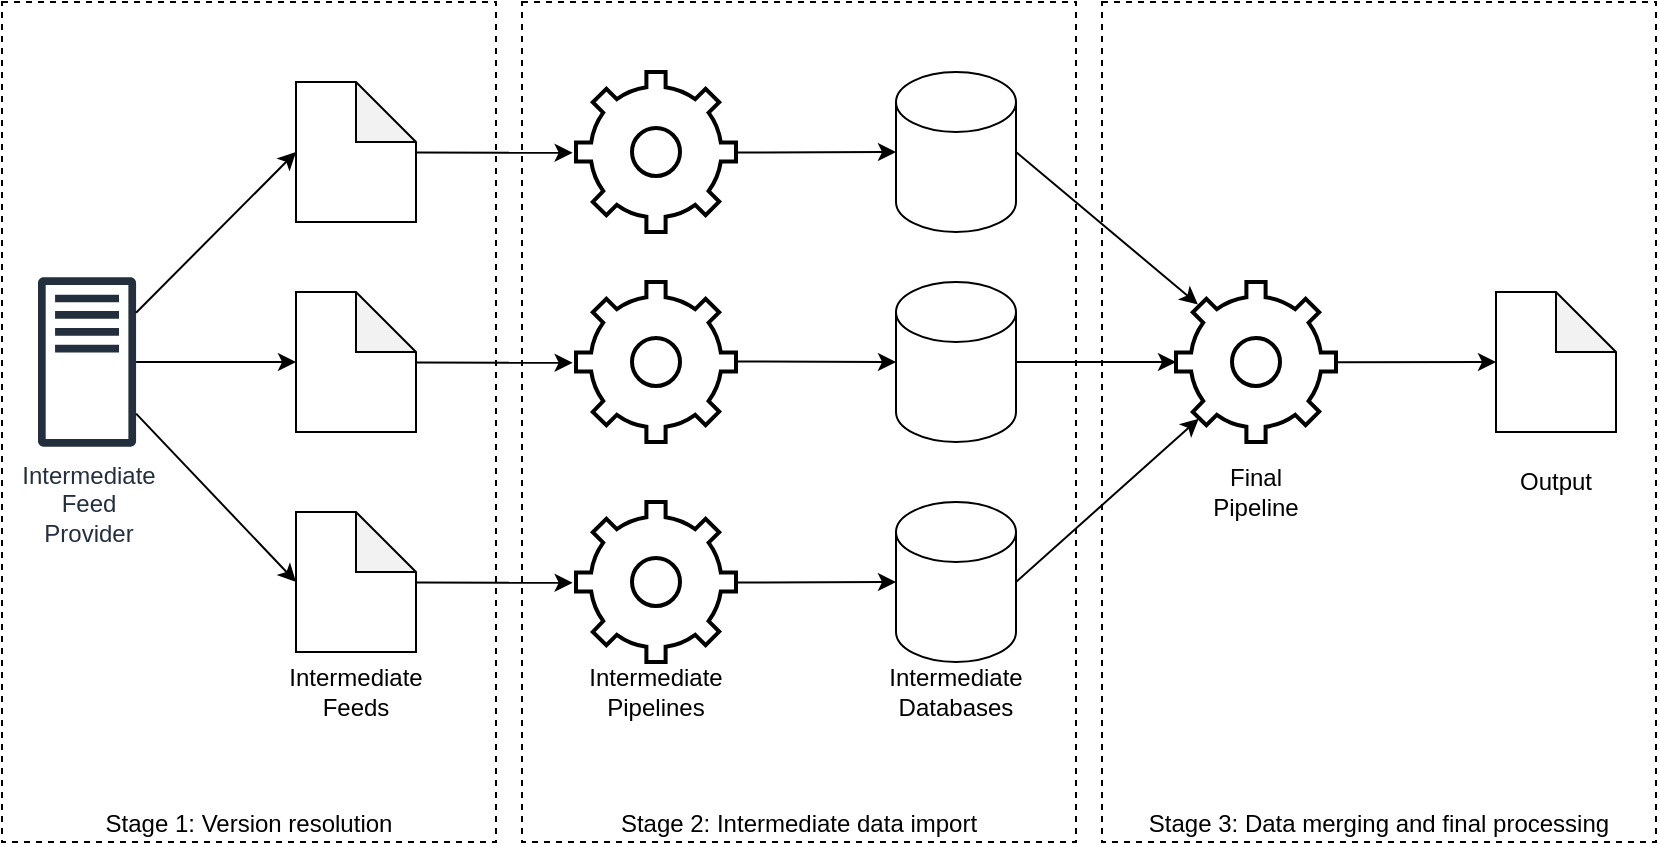 <mxfile version="24.5.3" type="device">
  <diagram name="Page-1" id="Txu_lB4ORdFaFj0wDwVs">
    <mxGraphModel dx="1782" dy="999" grid="1" gridSize="10" guides="1" tooltips="1" connect="1" arrows="1" fold="1" page="1" pageScale="1" pageWidth="827" pageHeight="1169" math="0" shadow="0">
      <root>
        <mxCell id="0" />
        <mxCell id="1" parent="0" />
        <mxCell id="u55-4DOi1ZJwECOPTh7C-35" value="Stage 3: Data merging and final processing" style="rounded=0;whiteSpace=wrap;html=1;fillColor=none;dashed=1;verticalAlign=bottom;" parent="1" vertex="1">
          <mxGeometry x="-277" width="277" height="420" as="geometry" />
        </mxCell>
        <mxCell id="u55-4DOi1ZJwECOPTh7C-34" value="Stage 2: Intermediate data import" style="rounded=0;whiteSpace=wrap;html=1;fillColor=none;dashed=1;verticalAlign=bottom;" parent="1" vertex="1">
          <mxGeometry x="-567" width="277" height="420" as="geometry" />
        </mxCell>
        <mxCell id="u55-4DOi1ZJwECOPTh7C-33" value="Stage 1: Version resolution" style="rounded=0;whiteSpace=wrap;html=1;fillColor=none;dashed=1;verticalAlign=bottom;" parent="1" vertex="1">
          <mxGeometry x="-827" width="247" height="420" as="geometry" />
        </mxCell>
        <mxCell id="ic1mh6kQFZrj1Mhhlwn--11" value="" style="shape=note;whiteSpace=wrap;html=1;backgroundOutline=1;darkOpacity=0.05;" parent="1" vertex="1">
          <mxGeometry x="-680" y="40" width="60" height="70" as="geometry" />
        </mxCell>
        <mxCell id="ic1mh6kQFZrj1Mhhlwn--12" value="" style="html=1;verticalLabelPosition=bottom;align=center;labelBackgroundColor=#ffffff;verticalAlign=top;strokeWidth=2;strokeColor=#000000;shadow=0;dashed=0;shape=mxgraph.ios7.icons.settings;" parent="1" vertex="1">
          <mxGeometry x="-540" y="35" width="80" height="80" as="geometry" />
        </mxCell>
        <mxCell id="ic1mh6kQFZrj1Mhhlwn--19" value="" style="endArrow=classic;html=1;rounded=0;exitX=1.004;exitY=0.503;exitDx=0;exitDy=0;exitPerimeter=0;entryX=-0.021;entryY=0.505;entryDx=0;entryDy=0;entryPerimeter=0;" parent="1" source="ic1mh6kQFZrj1Mhhlwn--11" target="ic1mh6kQFZrj1Mhhlwn--12" edge="1">
          <mxGeometry width="50" height="50" relative="1" as="geometry">
            <mxPoint x="-630" y="180" as="sourcePoint" />
            <mxPoint x="-580" y="130" as="targetPoint" />
          </mxGeometry>
        </mxCell>
        <mxCell id="u55-4DOi1ZJwECOPTh7C-4" value="" style="shape=note;whiteSpace=wrap;html=1;backgroundOutline=1;darkOpacity=0.05;" parent="1" vertex="1">
          <mxGeometry x="-680" y="145" width="60" height="70" as="geometry" />
        </mxCell>
        <mxCell id="u55-4DOi1ZJwECOPTh7C-5" value="" style="html=1;verticalLabelPosition=bottom;align=center;labelBackgroundColor=#ffffff;verticalAlign=top;strokeWidth=2;strokeColor=#000000;shadow=0;dashed=0;shape=mxgraph.ios7.icons.settings;" parent="1" vertex="1">
          <mxGeometry x="-540" y="140" width="80" height="80" as="geometry" />
        </mxCell>
        <mxCell id="u55-4DOi1ZJwECOPTh7C-6" value="" style="endArrow=classic;html=1;rounded=0;exitX=1.004;exitY=0.503;exitDx=0;exitDy=0;exitPerimeter=0;entryX=-0.021;entryY=0.505;entryDx=0;entryDy=0;entryPerimeter=0;" parent="1" source="u55-4DOi1ZJwECOPTh7C-4" target="u55-4DOi1ZJwECOPTh7C-5" edge="1">
          <mxGeometry width="50" height="50" relative="1" as="geometry">
            <mxPoint x="-630" y="285" as="sourcePoint" />
            <mxPoint x="-580" y="235" as="targetPoint" />
          </mxGeometry>
        </mxCell>
        <mxCell id="u55-4DOi1ZJwECOPTh7C-7" value="" style="shape=note;whiteSpace=wrap;html=1;backgroundOutline=1;darkOpacity=0.05;" parent="1" vertex="1">
          <mxGeometry x="-680" y="255" width="60" height="70" as="geometry" />
        </mxCell>
        <mxCell id="u55-4DOi1ZJwECOPTh7C-8" value="" style="html=1;verticalLabelPosition=bottom;align=center;labelBackgroundColor=#ffffff;verticalAlign=top;strokeWidth=2;strokeColor=#000000;shadow=0;dashed=0;shape=mxgraph.ios7.icons.settings;" parent="1" vertex="1">
          <mxGeometry x="-540" y="250" width="80" height="80" as="geometry" />
        </mxCell>
        <mxCell id="u55-4DOi1ZJwECOPTh7C-9" value="" style="endArrow=classic;html=1;rounded=0;exitX=1.004;exitY=0.503;exitDx=0;exitDy=0;exitPerimeter=0;entryX=-0.021;entryY=0.505;entryDx=0;entryDy=0;entryPerimeter=0;" parent="1" source="u55-4DOi1ZJwECOPTh7C-7" target="u55-4DOi1ZJwECOPTh7C-8" edge="1">
          <mxGeometry width="50" height="50" relative="1" as="geometry">
            <mxPoint x="-630" y="395" as="sourcePoint" />
            <mxPoint x="-580" y="345" as="targetPoint" />
          </mxGeometry>
        </mxCell>
        <mxCell id="u55-4DOi1ZJwECOPTh7C-10" value="" style="shape=cylinder3;whiteSpace=wrap;html=1;boundedLbl=1;backgroundOutline=1;size=15;" parent="1" vertex="1">
          <mxGeometry x="-380" y="35" width="60" height="80" as="geometry" />
        </mxCell>
        <mxCell id="u55-4DOi1ZJwECOPTh7C-11" value="" style="endArrow=classic;html=1;rounded=0;entryX=0;entryY=0.5;entryDx=0;entryDy=0;entryPerimeter=0;exitX=1.002;exitY=0.503;exitDx=0;exitDy=0;exitPerimeter=0;" parent="1" source="ic1mh6kQFZrj1Mhhlwn--12" target="u55-4DOi1ZJwECOPTh7C-10" edge="1">
          <mxGeometry width="50" height="50" relative="1" as="geometry">
            <mxPoint x="-430" y="100" as="sourcePoint" />
            <mxPoint x="-532" y="85" as="targetPoint" />
          </mxGeometry>
        </mxCell>
        <mxCell id="u55-4DOi1ZJwECOPTh7C-12" value="" style="shape=cylinder3;whiteSpace=wrap;html=1;boundedLbl=1;backgroundOutline=1;size=15;" parent="1" vertex="1">
          <mxGeometry x="-380" y="140" width="60" height="80" as="geometry" />
        </mxCell>
        <mxCell id="u55-4DOi1ZJwECOPTh7C-13" value="" style="endArrow=classic;html=1;rounded=0;entryX=0;entryY=0.5;entryDx=0;entryDy=0;entryPerimeter=0;exitX=0.999;exitY=0.497;exitDx=0;exitDy=0;exitPerimeter=0;" parent="1" source="u55-4DOi1ZJwECOPTh7C-5" target="u55-4DOi1ZJwECOPTh7C-12" edge="1">
          <mxGeometry width="50" height="50" relative="1" as="geometry">
            <mxPoint x="-450" y="180" as="sourcePoint" />
            <mxPoint x="-532" y="190" as="targetPoint" />
          </mxGeometry>
        </mxCell>
        <mxCell id="u55-4DOi1ZJwECOPTh7C-14" value="" style="shape=cylinder3;whiteSpace=wrap;html=1;boundedLbl=1;backgroundOutline=1;size=15;" parent="1" vertex="1">
          <mxGeometry x="-380" y="250" width="60" height="80" as="geometry" />
        </mxCell>
        <mxCell id="u55-4DOi1ZJwECOPTh7C-15" value="" style="endArrow=classic;html=1;rounded=0;entryX=0;entryY=0.5;entryDx=0;entryDy=0;entryPerimeter=0;exitX=1.005;exitY=0.503;exitDx=0;exitDy=0;exitPerimeter=0;" parent="1" source="u55-4DOi1ZJwECOPTh7C-8" target="u55-4DOi1ZJwECOPTh7C-14" edge="1">
          <mxGeometry width="50" height="50" relative="1" as="geometry">
            <mxPoint x="-450" y="290" as="sourcePoint" />
            <mxPoint x="-532" y="300" as="targetPoint" />
          </mxGeometry>
        </mxCell>
        <mxCell id="u55-4DOi1ZJwECOPTh7C-16" value="" style="html=1;verticalLabelPosition=bottom;align=center;labelBackgroundColor=#ffffff;verticalAlign=top;strokeWidth=2;strokeColor=#000000;shadow=0;dashed=0;shape=mxgraph.ios7.icons.settings;" parent="1" vertex="1">
          <mxGeometry x="-240" y="140" width="80" height="80" as="geometry" />
        </mxCell>
        <mxCell id="u55-4DOi1ZJwECOPTh7C-17" value="" style="shape=note;whiteSpace=wrap;html=1;backgroundOutline=1;darkOpacity=0.05;" parent="1" vertex="1">
          <mxGeometry x="-80" y="145" width="60" height="70" as="geometry" />
        </mxCell>
        <mxCell id="u55-4DOi1ZJwECOPTh7C-18" value="" style="endArrow=classic;html=1;rounded=0;entryX=0;entryY=0.5;entryDx=0;entryDy=0;entryPerimeter=0;exitX=0.994;exitY=0.501;exitDx=0;exitDy=0;exitPerimeter=0;" parent="1" source="u55-4DOi1ZJwECOPTh7C-16" target="u55-4DOi1ZJwECOPTh7C-17" edge="1">
          <mxGeometry width="50" height="50" relative="1" as="geometry">
            <mxPoint x="-450" y="190" as="sourcePoint" />
            <mxPoint x="-370" y="190" as="targetPoint" />
          </mxGeometry>
        </mxCell>
        <mxCell id="u55-4DOi1ZJwECOPTh7C-19" value="" style="endArrow=classic;html=1;rounded=0;entryX=0.137;entryY=0.14;entryDx=0;entryDy=0;entryPerimeter=0;exitX=1;exitY=0.5;exitDx=0;exitDy=0;exitPerimeter=0;" parent="1" source="u55-4DOi1ZJwECOPTh7C-10" target="u55-4DOi1ZJwECOPTh7C-16" edge="1">
          <mxGeometry width="50" height="50" relative="1" as="geometry">
            <mxPoint x="-150" y="190" as="sourcePoint" />
            <mxPoint x="-70" y="190" as="targetPoint" />
          </mxGeometry>
        </mxCell>
        <mxCell id="u55-4DOi1ZJwECOPTh7C-20" value="" style="endArrow=classic;html=1;rounded=0;entryX=0.142;entryY=0.855;entryDx=0;entryDy=0;entryPerimeter=0;exitX=1;exitY=0.5;exitDx=0;exitDy=0;exitPerimeter=0;" parent="1" source="u55-4DOi1ZJwECOPTh7C-14" target="u55-4DOi1ZJwECOPTh7C-16" edge="1">
          <mxGeometry width="50" height="50" relative="1" as="geometry">
            <mxPoint x="-140" y="200" as="sourcePoint" />
            <mxPoint x="-60" y="200" as="targetPoint" />
          </mxGeometry>
        </mxCell>
        <mxCell id="u55-4DOi1ZJwECOPTh7C-21" value="" style="endArrow=classic;html=1;rounded=0;exitX=1;exitY=0.5;exitDx=0;exitDy=0;exitPerimeter=0;" parent="1" source="u55-4DOi1ZJwECOPTh7C-12" target="u55-4DOi1ZJwECOPTh7C-16" edge="1">
          <mxGeometry width="50" height="50" relative="1" as="geometry">
            <mxPoint x="-130" y="210" as="sourcePoint" />
            <mxPoint x="-50" y="210" as="targetPoint" />
          </mxGeometry>
        </mxCell>
        <mxCell id="u55-4DOi1ZJwECOPTh7C-22" value="Intermediate&lt;br&gt;Feed&lt;br&gt;Provider" style="sketch=0;outlineConnect=0;fontColor=#232F3E;gradientColor=none;fillColor=#232F3D;strokeColor=none;dashed=0;verticalLabelPosition=bottom;verticalAlign=top;align=center;html=1;fontSize=12;fontStyle=0;aspect=fixed;pointerEvents=1;shape=mxgraph.aws4.traditional_server;strokeWidth=1;" parent="1" vertex="1">
          <mxGeometry x="-809" y="137.5" width="49.04" height="85" as="geometry" />
        </mxCell>
        <mxCell id="u55-4DOi1ZJwECOPTh7C-23" value="" style="endArrow=classic;html=1;rounded=0;entryX=0;entryY=0.5;entryDx=0;entryDy=0;entryPerimeter=0;" parent="1" source="u55-4DOi1ZJwECOPTh7C-22" target="ic1mh6kQFZrj1Mhhlwn--11" edge="1">
          <mxGeometry width="50" height="50" relative="1" as="geometry">
            <mxPoint x="-740" y="150" as="sourcePoint" />
            <mxPoint x="-532" y="190" as="targetPoint" />
          </mxGeometry>
        </mxCell>
        <mxCell id="u55-4DOi1ZJwECOPTh7C-24" value="" style="endArrow=classic;html=1;rounded=0;entryX=0;entryY=0.5;entryDx=0;entryDy=0;entryPerimeter=0;" parent="1" source="u55-4DOi1ZJwECOPTh7C-22" target="u55-4DOi1ZJwECOPTh7C-4" edge="1">
          <mxGeometry width="50" height="50" relative="1" as="geometry">
            <mxPoint x="-730" y="180" as="sourcePoint" />
            <mxPoint x="-522" y="200" as="targetPoint" />
          </mxGeometry>
        </mxCell>
        <mxCell id="u55-4DOi1ZJwECOPTh7C-25" value="" style="endArrow=classic;html=1;rounded=0;entryX=0;entryY=0.5;entryDx=0;entryDy=0;entryPerimeter=0;" parent="1" source="u55-4DOi1ZJwECOPTh7C-22" target="u55-4DOi1ZJwECOPTh7C-7" edge="1">
          <mxGeometry width="50" height="50" relative="1" as="geometry">
            <mxPoint x="-740" y="210" as="sourcePoint" />
            <mxPoint x="-512" y="210" as="targetPoint" />
          </mxGeometry>
        </mxCell>
        <mxCell id="u55-4DOi1ZJwECOPTh7C-26" value="Intermediate&lt;br&gt;Feeds" style="text;html=1;strokeColor=none;fillColor=none;align=center;verticalAlign=middle;whiteSpace=wrap;rounded=0;" parent="1" vertex="1">
          <mxGeometry x="-690" y="330" width="80" height="30" as="geometry" />
        </mxCell>
        <mxCell id="u55-4DOi1ZJwECOPTh7C-29" value="Intermediate&lt;br&gt;Pipelines" style="text;html=1;strokeColor=none;fillColor=none;align=center;verticalAlign=middle;whiteSpace=wrap;rounded=0;" parent="1" vertex="1">
          <mxGeometry x="-540" y="330" width="80" height="30" as="geometry" />
        </mxCell>
        <mxCell id="u55-4DOi1ZJwECOPTh7C-30" value="Intermediate&lt;br&gt;Databases" style="text;html=1;strokeColor=none;fillColor=none;align=center;verticalAlign=middle;whiteSpace=wrap;rounded=0;" parent="1" vertex="1">
          <mxGeometry x="-390" y="325" width="80" height="40" as="geometry" />
        </mxCell>
        <mxCell id="u55-4DOi1ZJwECOPTh7C-31" value="Final&lt;br&gt;Pipeline" style="text;html=1;strokeColor=none;fillColor=none;align=center;verticalAlign=middle;whiteSpace=wrap;rounded=0;" parent="1" vertex="1">
          <mxGeometry x="-240" y="230" width="80" height="30" as="geometry" />
        </mxCell>
        <mxCell id="u55-4DOi1ZJwECOPTh7C-32" value="Output" style="text;html=1;strokeColor=none;fillColor=none;align=center;verticalAlign=middle;whiteSpace=wrap;rounded=0;" parent="1" vertex="1">
          <mxGeometry x="-90" y="230" width="80" height="20" as="geometry" />
        </mxCell>
      </root>
    </mxGraphModel>
  </diagram>
</mxfile>

